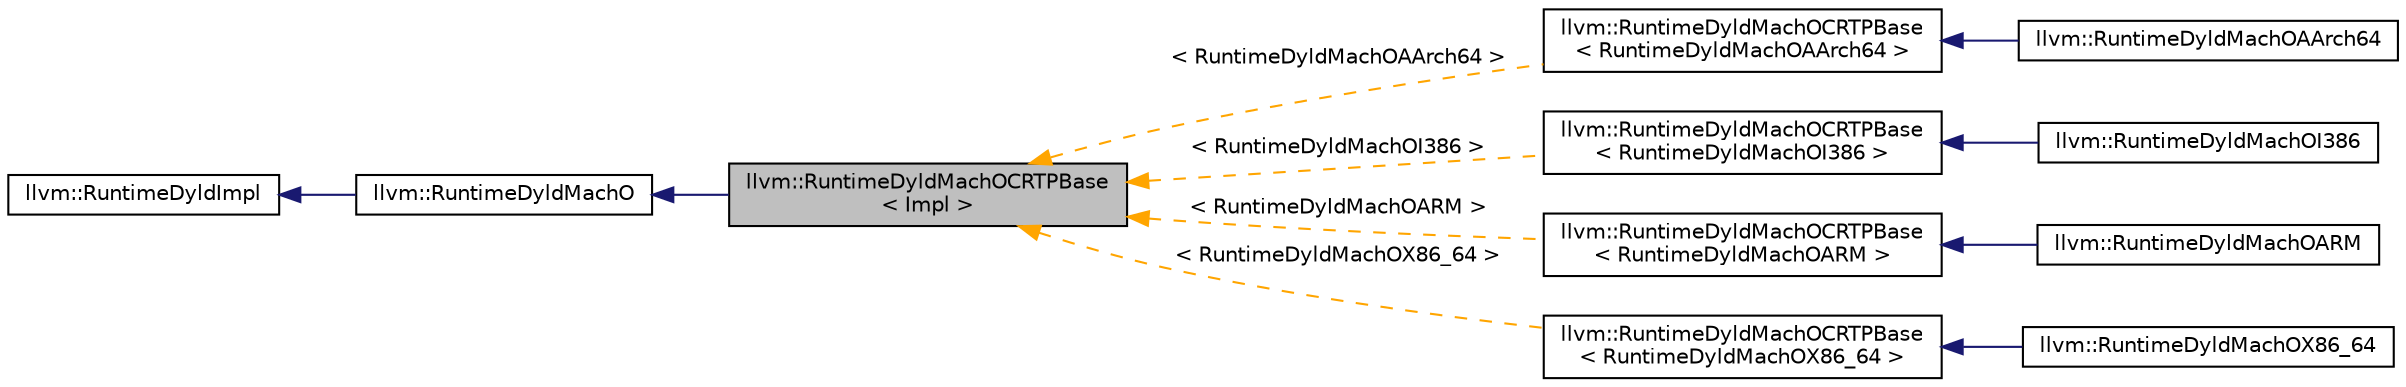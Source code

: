 digraph "llvm::RuntimeDyldMachOCRTPBase&lt; Impl &gt;"
{
 // LATEX_PDF_SIZE
  bgcolor="transparent";
  edge [fontname="Helvetica",fontsize="10",labelfontname="Helvetica",labelfontsize="10"];
  node [fontname="Helvetica",fontsize="10",shape=record];
  rankdir="LR";
  Node1 [label="llvm::RuntimeDyldMachOCRTPBase\l\< Impl \>",height=0.2,width=0.4,color="black", fillcolor="grey75", style="filled", fontcolor="black",tooltip="RuntimeDyldMachOTarget - Templated base class for generic MachO linker algorithms and data structures..."];
  Node2 -> Node1 [dir="back",color="midnightblue",fontsize="10",style="solid",fontname="Helvetica"];
  Node2 [label="llvm::RuntimeDyldMachO",height=0.2,width=0.4,color="black",URL="$classllvm_1_1RuntimeDyldMachO.html",tooltip=" "];
  Node3 -> Node2 [dir="back",color="midnightblue",fontsize="10",style="solid",fontname="Helvetica"];
  Node3 [label="llvm::RuntimeDyldImpl",height=0.2,width=0.4,color="black",URL="$classllvm_1_1RuntimeDyldImpl.html",tooltip=" "];
  Node1 -> Node4 [dir="back",color="orange",fontsize="10",style="dashed",label=" \< RuntimeDyldMachOAArch64 \>" ,fontname="Helvetica"];
  Node4 [label="llvm::RuntimeDyldMachOCRTPBase\l\< RuntimeDyldMachOAArch64 \>",height=0.2,width=0.4,color="black",URL="$classllvm_1_1RuntimeDyldMachOCRTPBase.html",tooltip=" "];
  Node4 -> Node5 [dir="back",color="midnightblue",fontsize="10",style="solid",fontname="Helvetica"];
  Node5 [label="llvm::RuntimeDyldMachOAArch64",height=0.2,width=0.4,color="black",URL="$classllvm_1_1RuntimeDyldMachOAArch64.html",tooltip=" "];
  Node1 -> Node6 [dir="back",color="orange",fontsize="10",style="dashed",label=" \< RuntimeDyldMachOI386 \>" ,fontname="Helvetica"];
  Node6 [label="llvm::RuntimeDyldMachOCRTPBase\l\< RuntimeDyldMachOI386 \>",height=0.2,width=0.4,color="black",URL="$classllvm_1_1RuntimeDyldMachOCRTPBase.html",tooltip=" "];
  Node6 -> Node7 [dir="back",color="midnightblue",fontsize="10",style="solid",fontname="Helvetica"];
  Node7 [label="llvm::RuntimeDyldMachOI386",height=0.2,width=0.4,color="black",URL="$classllvm_1_1RuntimeDyldMachOI386.html",tooltip=" "];
  Node1 -> Node8 [dir="back",color="orange",fontsize="10",style="dashed",label=" \< RuntimeDyldMachOARM \>" ,fontname="Helvetica"];
  Node8 [label="llvm::RuntimeDyldMachOCRTPBase\l\< RuntimeDyldMachOARM \>",height=0.2,width=0.4,color="black",URL="$classllvm_1_1RuntimeDyldMachOCRTPBase.html",tooltip=" "];
  Node8 -> Node9 [dir="back",color="midnightblue",fontsize="10",style="solid",fontname="Helvetica"];
  Node9 [label="llvm::RuntimeDyldMachOARM",height=0.2,width=0.4,color="black",URL="$classllvm_1_1RuntimeDyldMachOARM.html",tooltip=" "];
  Node1 -> Node10 [dir="back",color="orange",fontsize="10",style="dashed",label=" \< RuntimeDyldMachOX86_64 \>" ,fontname="Helvetica"];
  Node10 [label="llvm::RuntimeDyldMachOCRTPBase\l\< RuntimeDyldMachOX86_64 \>",height=0.2,width=0.4,color="black",URL="$classllvm_1_1RuntimeDyldMachOCRTPBase.html",tooltip=" "];
  Node10 -> Node11 [dir="back",color="midnightblue",fontsize="10",style="solid",fontname="Helvetica"];
  Node11 [label="llvm::RuntimeDyldMachOX86_64",height=0.2,width=0.4,color="black",URL="$classllvm_1_1RuntimeDyldMachOX86__64.html",tooltip=" "];
}
